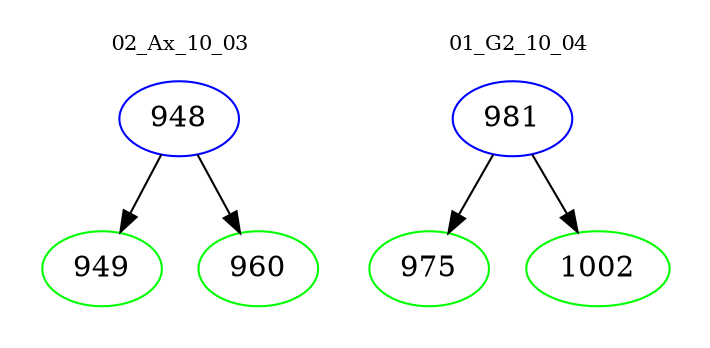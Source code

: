 digraph{
subgraph cluster_0 {
color = white
label = "02_Ax_10_03";
fontsize=10;
T0_948 [label="948", color="blue"]
T0_948 -> T0_949 [color="black"]
T0_949 [label="949", color="green"]
T0_948 -> T0_960 [color="black"]
T0_960 [label="960", color="green"]
}
subgraph cluster_1 {
color = white
label = "01_G2_10_04";
fontsize=10;
T1_981 [label="981", color="blue"]
T1_981 -> T1_975 [color="black"]
T1_975 [label="975", color="green"]
T1_981 -> T1_1002 [color="black"]
T1_1002 [label="1002", color="green"]
}
}

